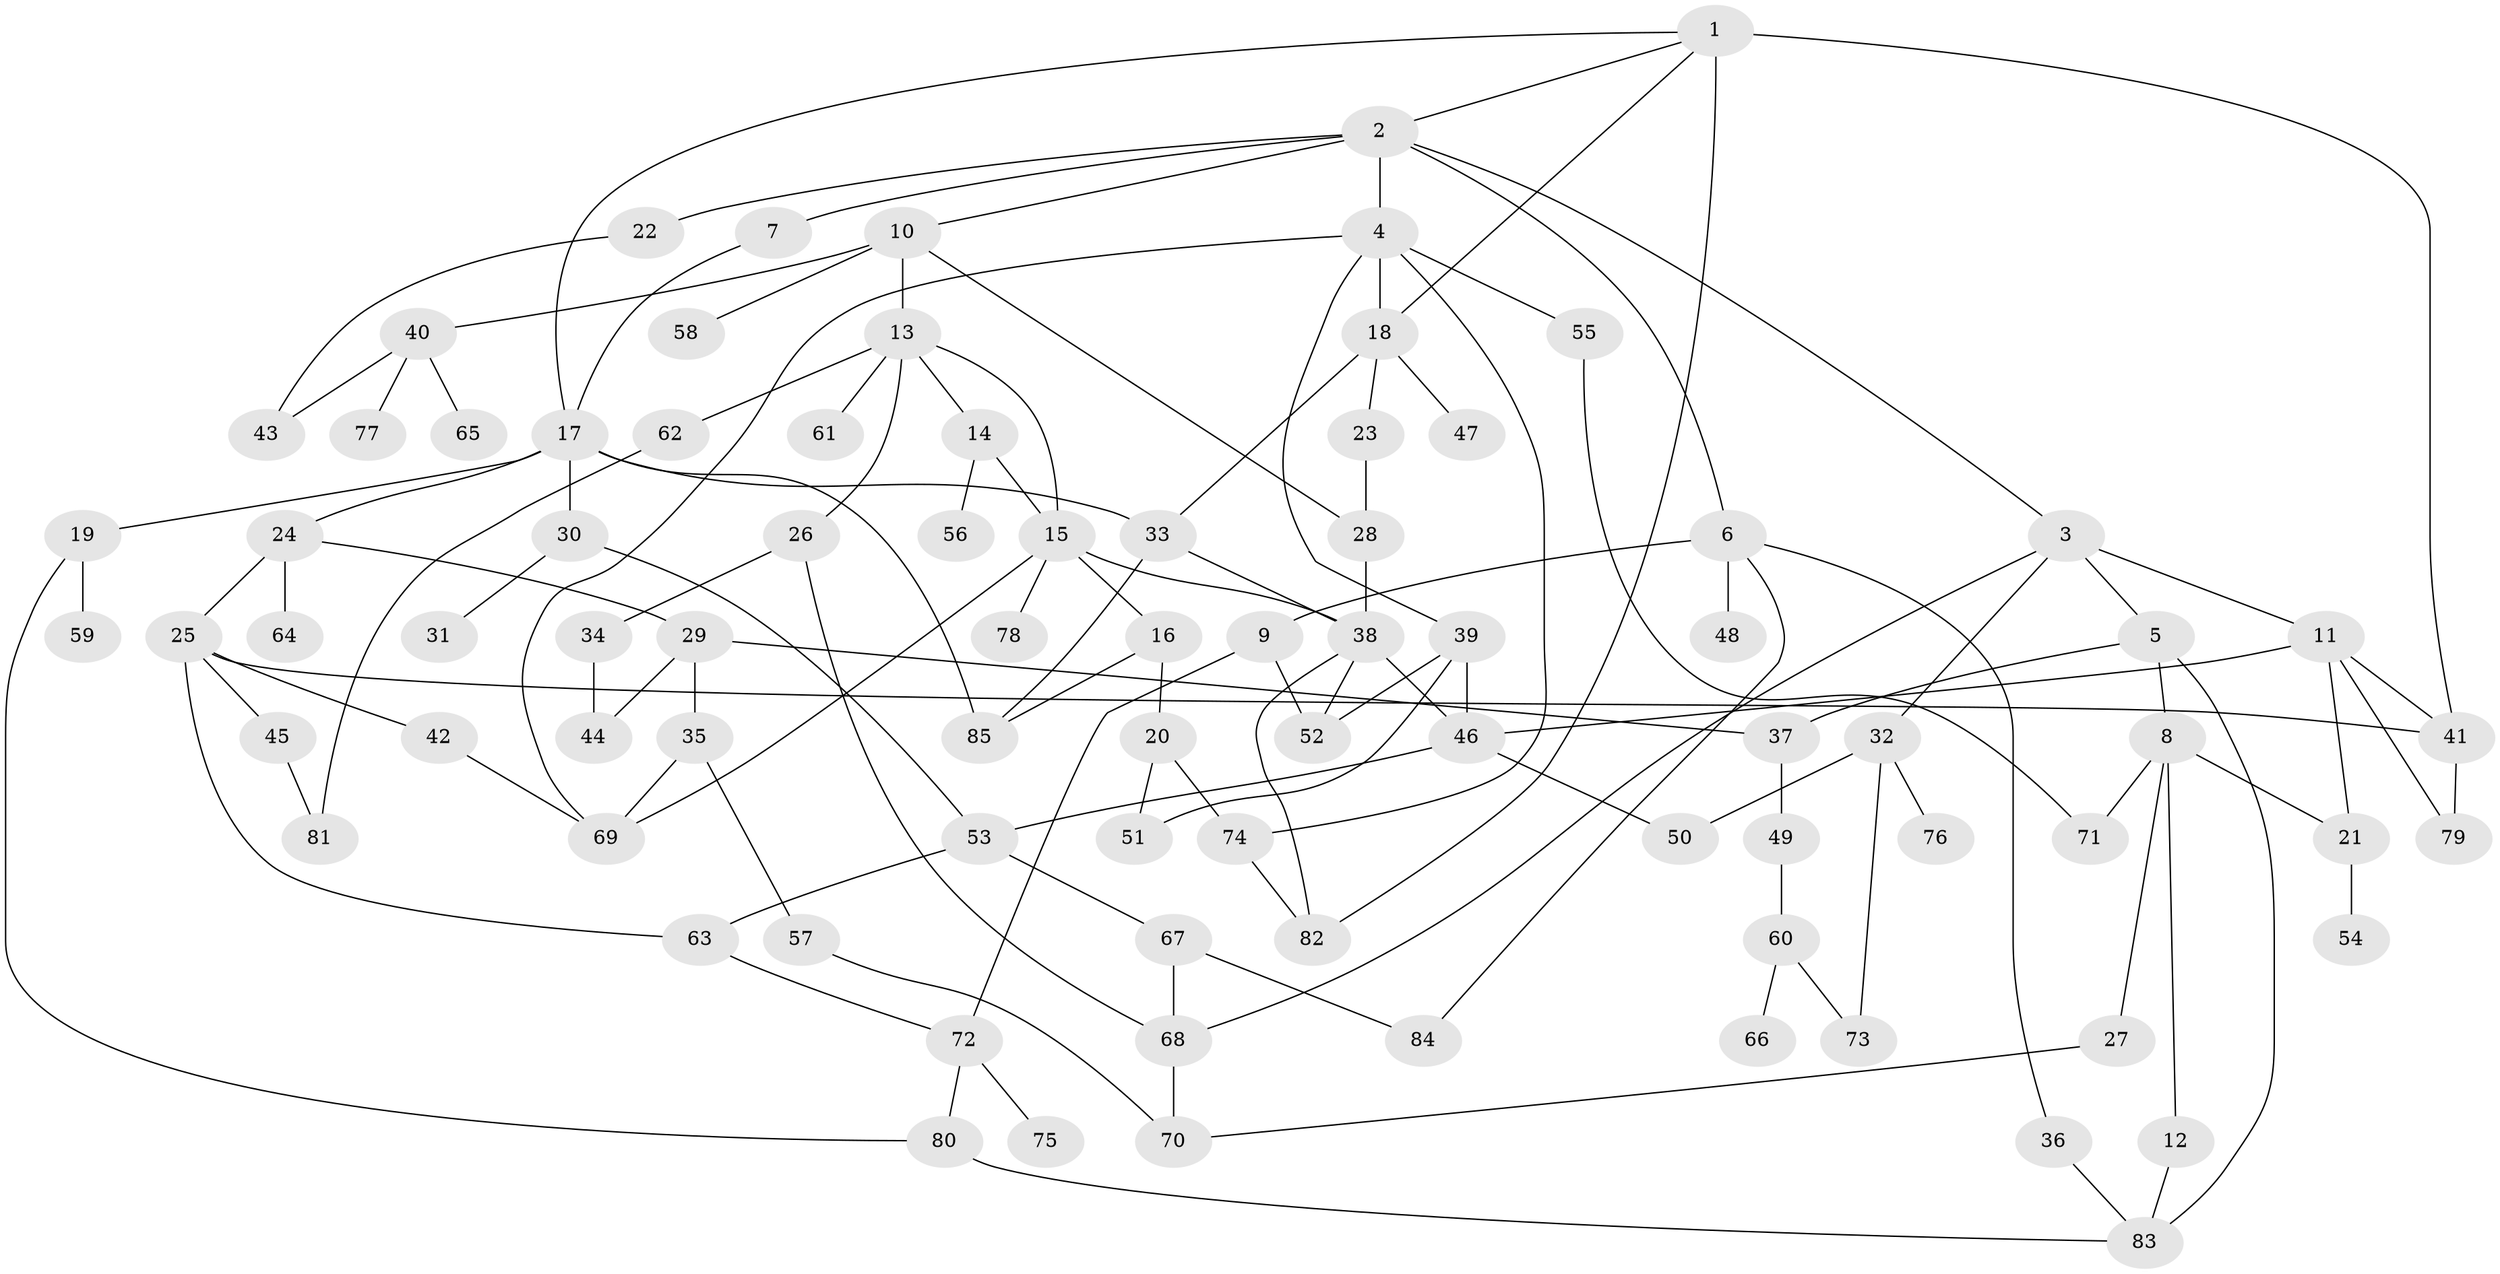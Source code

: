 // coarse degree distribution, {6: 0.05660377358490566, 7: 0.09433962264150944, 4: 0.1320754716981132, 5: 0.1509433962264151, 2: 0.16981132075471697, 3: 0.24528301886792453, 1: 0.1509433962264151}
// Generated by graph-tools (version 1.1) at 2025/23/03/03/25 07:23:30]
// undirected, 85 vertices, 127 edges
graph export_dot {
graph [start="1"]
  node [color=gray90,style=filled];
  1;
  2;
  3;
  4;
  5;
  6;
  7;
  8;
  9;
  10;
  11;
  12;
  13;
  14;
  15;
  16;
  17;
  18;
  19;
  20;
  21;
  22;
  23;
  24;
  25;
  26;
  27;
  28;
  29;
  30;
  31;
  32;
  33;
  34;
  35;
  36;
  37;
  38;
  39;
  40;
  41;
  42;
  43;
  44;
  45;
  46;
  47;
  48;
  49;
  50;
  51;
  52;
  53;
  54;
  55;
  56;
  57;
  58;
  59;
  60;
  61;
  62;
  63;
  64;
  65;
  66;
  67;
  68;
  69;
  70;
  71;
  72;
  73;
  74;
  75;
  76;
  77;
  78;
  79;
  80;
  81;
  82;
  83;
  84;
  85;
  1 -- 2;
  1 -- 82;
  1 -- 17;
  1 -- 18;
  1 -- 41;
  2 -- 3;
  2 -- 4;
  2 -- 6;
  2 -- 7;
  2 -- 10;
  2 -- 22;
  3 -- 5;
  3 -- 11;
  3 -- 32;
  3 -- 68;
  4 -- 18;
  4 -- 39;
  4 -- 55;
  4 -- 69;
  4 -- 74;
  5 -- 8;
  5 -- 83;
  5 -- 37;
  6 -- 9;
  6 -- 36;
  6 -- 48;
  6 -- 84;
  7 -- 17;
  8 -- 12;
  8 -- 21;
  8 -- 27;
  8 -- 71;
  9 -- 72;
  9 -- 52;
  10 -- 13;
  10 -- 40;
  10 -- 58;
  10 -- 28;
  11 -- 41;
  11 -- 21;
  11 -- 79;
  11 -- 46;
  12 -- 83;
  13 -- 14;
  13 -- 15;
  13 -- 26;
  13 -- 61;
  13 -- 62;
  14 -- 56;
  14 -- 15;
  15 -- 16;
  15 -- 78;
  15 -- 38;
  15 -- 69;
  16 -- 20;
  16 -- 85;
  17 -- 19;
  17 -- 24;
  17 -- 30;
  17 -- 33;
  17 -- 85;
  18 -- 23;
  18 -- 47;
  18 -- 33;
  19 -- 59;
  19 -- 80;
  20 -- 51;
  20 -- 74;
  21 -- 54;
  22 -- 43;
  23 -- 28;
  24 -- 25;
  24 -- 29;
  24 -- 64;
  25 -- 42;
  25 -- 45;
  25 -- 63;
  25 -- 41;
  26 -- 34;
  26 -- 68;
  27 -- 70;
  28 -- 38;
  29 -- 35;
  29 -- 37;
  29 -- 44;
  30 -- 31;
  30 -- 53;
  32 -- 76;
  32 -- 73;
  32 -- 50;
  33 -- 85;
  33 -- 38;
  34 -- 44;
  35 -- 57;
  35 -- 69;
  36 -- 83;
  37 -- 49;
  38 -- 52;
  38 -- 46;
  38 -- 82;
  39 -- 46;
  39 -- 52;
  39 -- 51;
  40 -- 43;
  40 -- 65;
  40 -- 77;
  41 -- 79;
  42 -- 69;
  45 -- 81;
  46 -- 50;
  46 -- 53;
  49 -- 60;
  53 -- 67;
  53 -- 63;
  55 -- 71;
  57 -- 70;
  60 -- 66;
  60 -- 73;
  62 -- 81;
  63 -- 72;
  67 -- 68;
  67 -- 84;
  68 -- 70;
  72 -- 75;
  72 -- 80;
  74 -- 82;
  80 -- 83;
}
